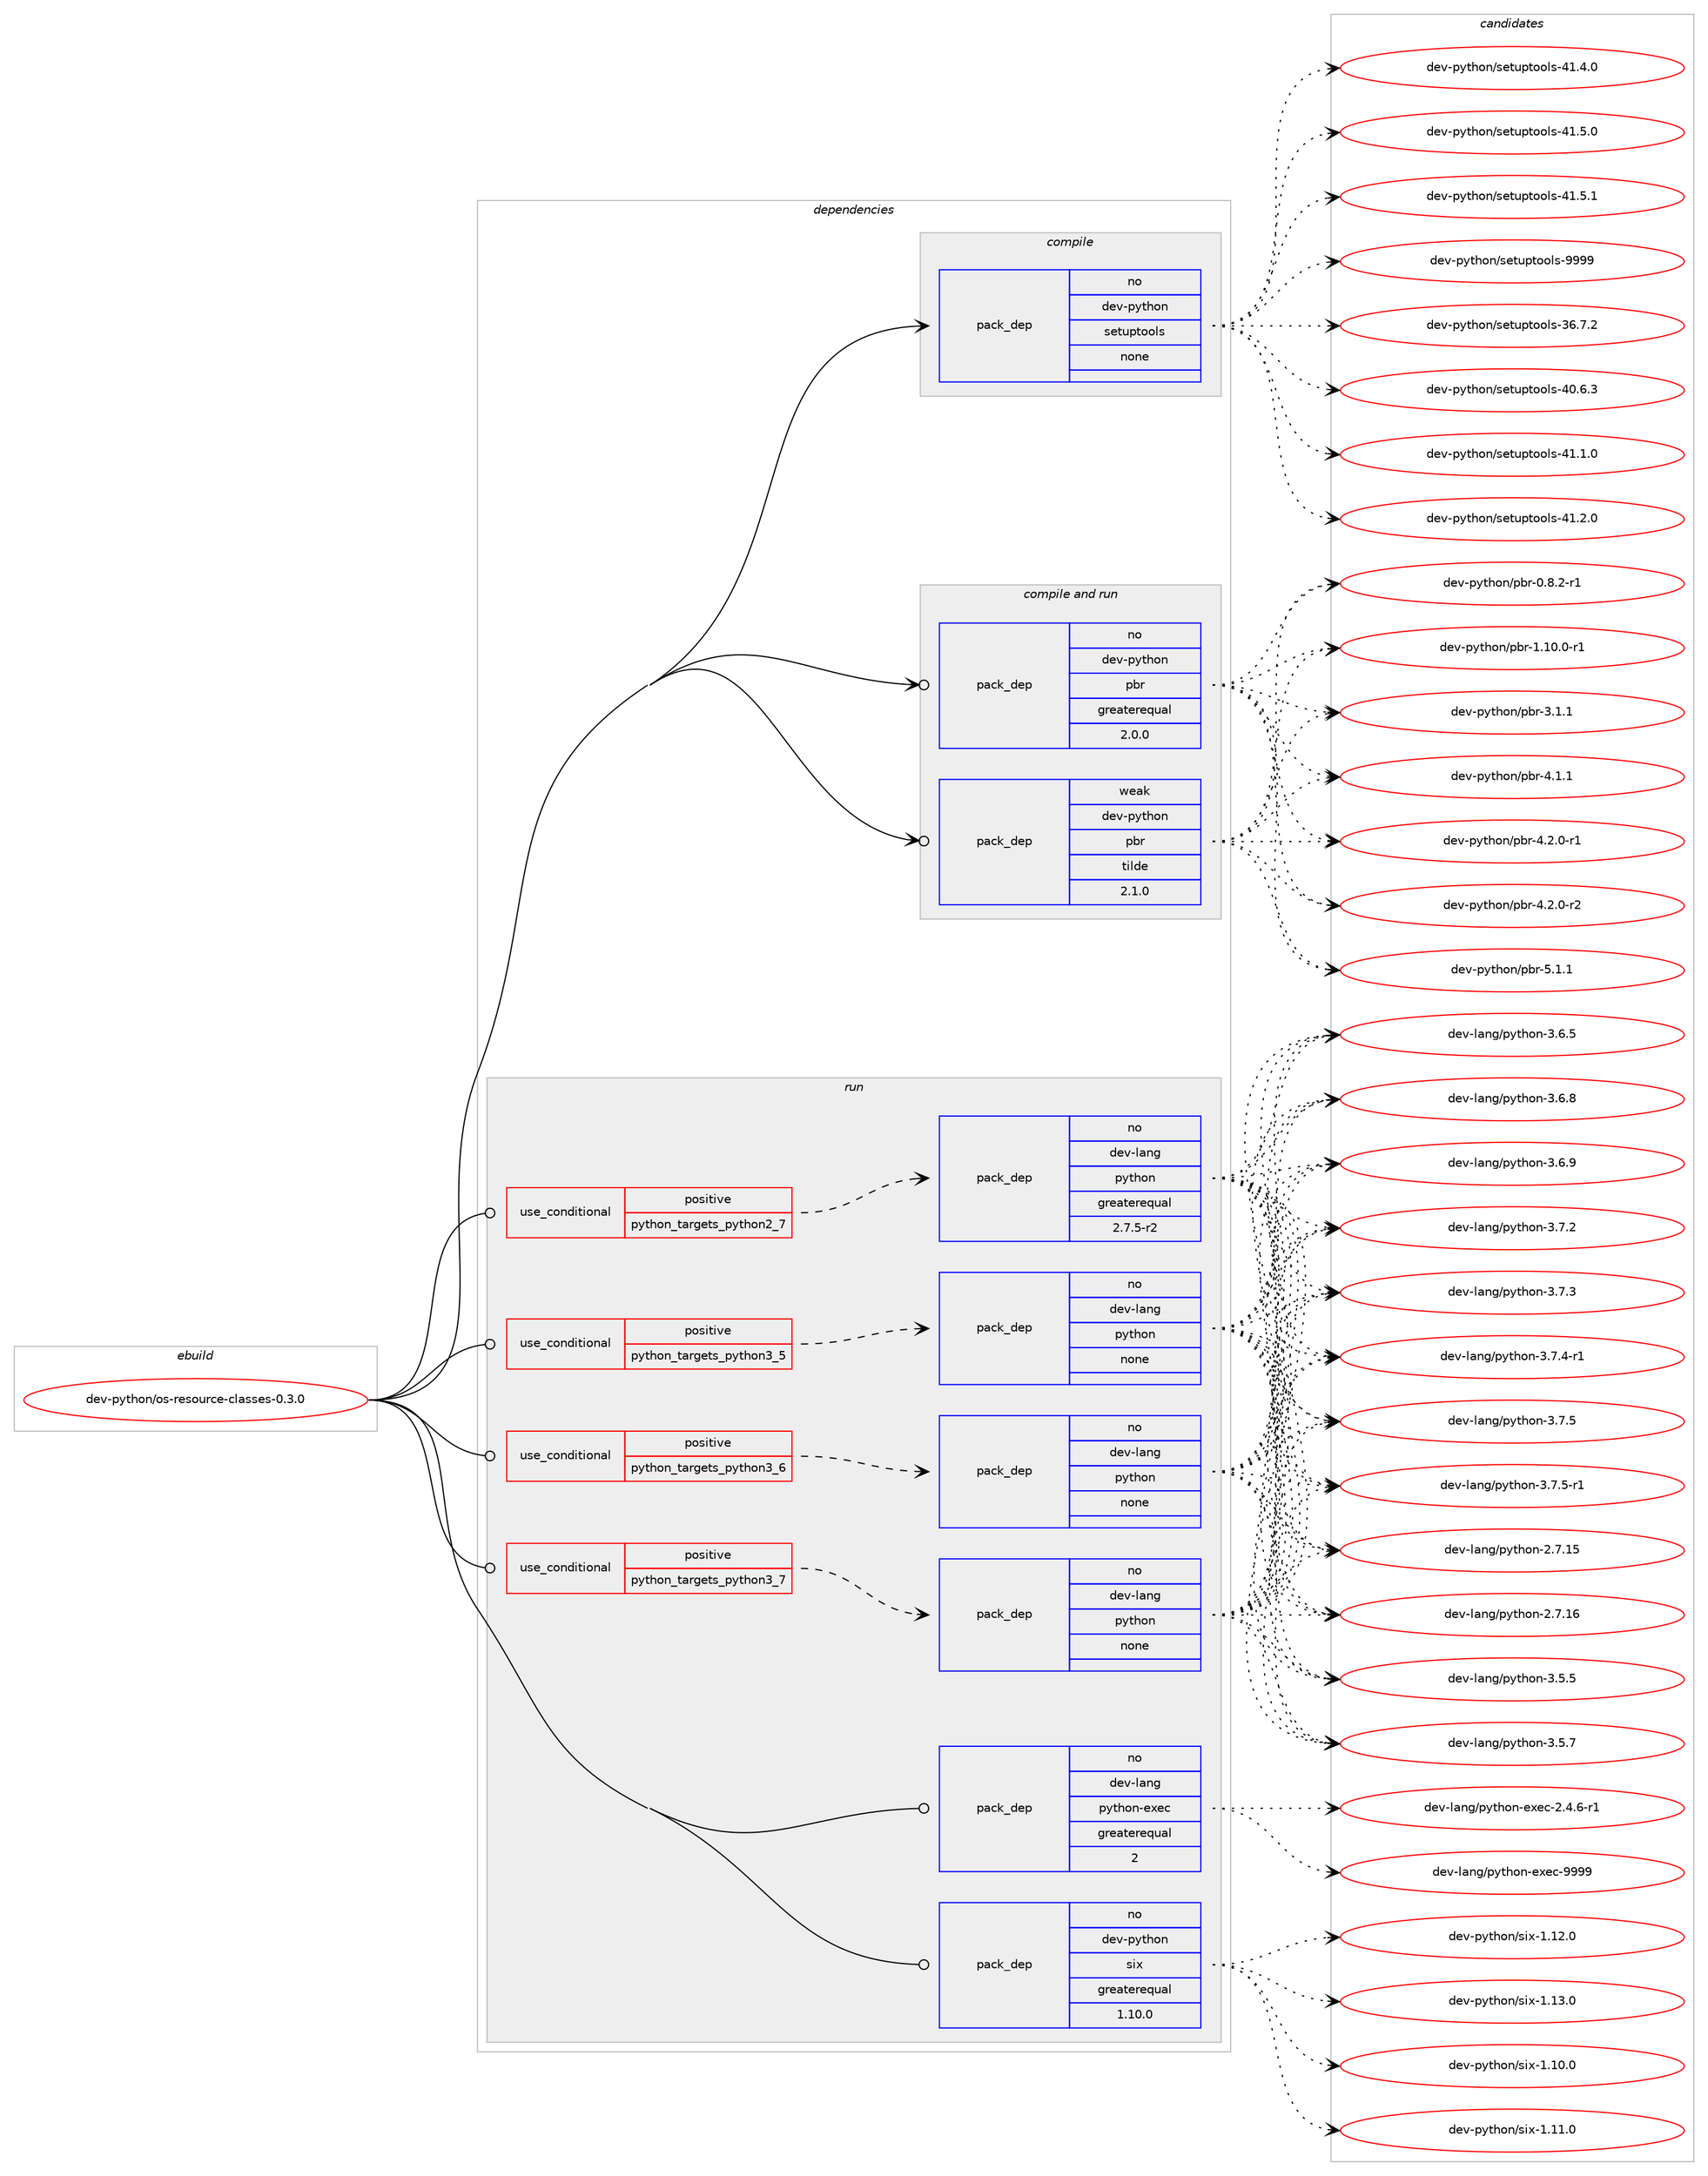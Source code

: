 digraph prolog {

# *************
# Graph options
# *************

newrank=true;
concentrate=true;
compound=true;
graph [rankdir=LR,fontname=Helvetica,fontsize=10,ranksep=1.5];#, ranksep=2.5, nodesep=0.2];
edge  [arrowhead=vee];
node  [fontname=Helvetica,fontsize=10];

# **********
# The ebuild
# **********

subgraph cluster_leftcol {
color=gray;
rank=same;
label=<<i>ebuild</i>>;
id [label="dev-python/os-resource-classes-0.3.0", color=red, width=4, href="../dev-python/os-resource-classes-0.3.0.svg"];
}

# ****************
# The dependencies
# ****************

subgraph cluster_midcol {
color=gray;
label=<<i>dependencies</i>>;
subgraph cluster_compile {
fillcolor="#eeeeee";
style=filled;
label=<<i>compile</i>>;
subgraph pack462801 {
dependency618252 [label=<<TABLE BORDER="0" CELLBORDER="1" CELLSPACING="0" CELLPADDING="4" WIDTH="220"><TR><TD ROWSPAN="6" CELLPADDING="30">pack_dep</TD></TR><TR><TD WIDTH="110">no</TD></TR><TR><TD>dev-python</TD></TR><TR><TD>setuptools</TD></TR><TR><TD>none</TD></TR><TR><TD></TD></TR></TABLE>>, shape=none, color=blue];
}
id:e -> dependency618252:w [weight=20,style="solid",arrowhead="vee"];
}
subgraph cluster_compileandrun {
fillcolor="#eeeeee";
style=filled;
label=<<i>compile and run</i>>;
subgraph pack462802 {
dependency618253 [label=<<TABLE BORDER="0" CELLBORDER="1" CELLSPACING="0" CELLPADDING="4" WIDTH="220"><TR><TD ROWSPAN="6" CELLPADDING="30">pack_dep</TD></TR><TR><TD WIDTH="110">no</TD></TR><TR><TD>dev-python</TD></TR><TR><TD>pbr</TD></TR><TR><TD>greaterequal</TD></TR><TR><TD>2.0.0</TD></TR></TABLE>>, shape=none, color=blue];
}
id:e -> dependency618253:w [weight=20,style="solid",arrowhead="odotvee"];
subgraph pack462803 {
dependency618254 [label=<<TABLE BORDER="0" CELLBORDER="1" CELLSPACING="0" CELLPADDING="4" WIDTH="220"><TR><TD ROWSPAN="6" CELLPADDING="30">pack_dep</TD></TR><TR><TD WIDTH="110">weak</TD></TR><TR><TD>dev-python</TD></TR><TR><TD>pbr</TD></TR><TR><TD>tilde</TD></TR><TR><TD>2.1.0</TD></TR></TABLE>>, shape=none, color=blue];
}
id:e -> dependency618254:w [weight=20,style="solid",arrowhead="odotvee"];
}
subgraph cluster_run {
fillcolor="#eeeeee";
style=filled;
label=<<i>run</i>>;
subgraph cond143643 {
dependency618255 [label=<<TABLE BORDER="0" CELLBORDER="1" CELLSPACING="0" CELLPADDING="4"><TR><TD ROWSPAN="3" CELLPADDING="10">use_conditional</TD></TR><TR><TD>positive</TD></TR><TR><TD>python_targets_python2_7</TD></TR></TABLE>>, shape=none, color=red];
subgraph pack462804 {
dependency618256 [label=<<TABLE BORDER="0" CELLBORDER="1" CELLSPACING="0" CELLPADDING="4" WIDTH="220"><TR><TD ROWSPAN="6" CELLPADDING="30">pack_dep</TD></TR><TR><TD WIDTH="110">no</TD></TR><TR><TD>dev-lang</TD></TR><TR><TD>python</TD></TR><TR><TD>greaterequal</TD></TR><TR><TD>2.7.5-r2</TD></TR></TABLE>>, shape=none, color=blue];
}
dependency618255:e -> dependency618256:w [weight=20,style="dashed",arrowhead="vee"];
}
id:e -> dependency618255:w [weight=20,style="solid",arrowhead="odot"];
subgraph cond143644 {
dependency618257 [label=<<TABLE BORDER="0" CELLBORDER="1" CELLSPACING="0" CELLPADDING="4"><TR><TD ROWSPAN="3" CELLPADDING="10">use_conditional</TD></TR><TR><TD>positive</TD></TR><TR><TD>python_targets_python3_5</TD></TR></TABLE>>, shape=none, color=red];
subgraph pack462805 {
dependency618258 [label=<<TABLE BORDER="0" CELLBORDER="1" CELLSPACING="0" CELLPADDING="4" WIDTH="220"><TR><TD ROWSPAN="6" CELLPADDING="30">pack_dep</TD></TR><TR><TD WIDTH="110">no</TD></TR><TR><TD>dev-lang</TD></TR><TR><TD>python</TD></TR><TR><TD>none</TD></TR><TR><TD></TD></TR></TABLE>>, shape=none, color=blue];
}
dependency618257:e -> dependency618258:w [weight=20,style="dashed",arrowhead="vee"];
}
id:e -> dependency618257:w [weight=20,style="solid",arrowhead="odot"];
subgraph cond143645 {
dependency618259 [label=<<TABLE BORDER="0" CELLBORDER="1" CELLSPACING="0" CELLPADDING="4"><TR><TD ROWSPAN="3" CELLPADDING="10">use_conditional</TD></TR><TR><TD>positive</TD></TR><TR><TD>python_targets_python3_6</TD></TR></TABLE>>, shape=none, color=red];
subgraph pack462806 {
dependency618260 [label=<<TABLE BORDER="0" CELLBORDER="1" CELLSPACING="0" CELLPADDING="4" WIDTH="220"><TR><TD ROWSPAN="6" CELLPADDING="30">pack_dep</TD></TR><TR><TD WIDTH="110">no</TD></TR><TR><TD>dev-lang</TD></TR><TR><TD>python</TD></TR><TR><TD>none</TD></TR><TR><TD></TD></TR></TABLE>>, shape=none, color=blue];
}
dependency618259:e -> dependency618260:w [weight=20,style="dashed",arrowhead="vee"];
}
id:e -> dependency618259:w [weight=20,style="solid",arrowhead="odot"];
subgraph cond143646 {
dependency618261 [label=<<TABLE BORDER="0" CELLBORDER="1" CELLSPACING="0" CELLPADDING="4"><TR><TD ROWSPAN="3" CELLPADDING="10">use_conditional</TD></TR><TR><TD>positive</TD></TR><TR><TD>python_targets_python3_7</TD></TR></TABLE>>, shape=none, color=red];
subgraph pack462807 {
dependency618262 [label=<<TABLE BORDER="0" CELLBORDER="1" CELLSPACING="0" CELLPADDING="4" WIDTH="220"><TR><TD ROWSPAN="6" CELLPADDING="30">pack_dep</TD></TR><TR><TD WIDTH="110">no</TD></TR><TR><TD>dev-lang</TD></TR><TR><TD>python</TD></TR><TR><TD>none</TD></TR><TR><TD></TD></TR></TABLE>>, shape=none, color=blue];
}
dependency618261:e -> dependency618262:w [weight=20,style="dashed",arrowhead="vee"];
}
id:e -> dependency618261:w [weight=20,style="solid",arrowhead="odot"];
subgraph pack462808 {
dependency618263 [label=<<TABLE BORDER="0" CELLBORDER="1" CELLSPACING="0" CELLPADDING="4" WIDTH="220"><TR><TD ROWSPAN="6" CELLPADDING="30">pack_dep</TD></TR><TR><TD WIDTH="110">no</TD></TR><TR><TD>dev-lang</TD></TR><TR><TD>python-exec</TD></TR><TR><TD>greaterequal</TD></TR><TR><TD>2</TD></TR></TABLE>>, shape=none, color=blue];
}
id:e -> dependency618263:w [weight=20,style="solid",arrowhead="odot"];
subgraph pack462809 {
dependency618264 [label=<<TABLE BORDER="0" CELLBORDER="1" CELLSPACING="0" CELLPADDING="4" WIDTH="220"><TR><TD ROWSPAN="6" CELLPADDING="30">pack_dep</TD></TR><TR><TD WIDTH="110">no</TD></TR><TR><TD>dev-python</TD></TR><TR><TD>six</TD></TR><TR><TD>greaterequal</TD></TR><TR><TD>1.10.0</TD></TR></TABLE>>, shape=none, color=blue];
}
id:e -> dependency618264:w [weight=20,style="solid",arrowhead="odot"];
}
}

# **************
# The candidates
# **************

subgraph cluster_choices {
rank=same;
color=gray;
label=<<i>candidates</i>>;

subgraph choice462801 {
color=black;
nodesep=1;
choice100101118451121211161041111104711510111611711211611111110811545515446554650 [label="dev-python/setuptools-36.7.2", color=red, width=4,href="../dev-python/setuptools-36.7.2.svg"];
choice100101118451121211161041111104711510111611711211611111110811545524846544651 [label="dev-python/setuptools-40.6.3", color=red, width=4,href="../dev-python/setuptools-40.6.3.svg"];
choice100101118451121211161041111104711510111611711211611111110811545524946494648 [label="dev-python/setuptools-41.1.0", color=red, width=4,href="../dev-python/setuptools-41.1.0.svg"];
choice100101118451121211161041111104711510111611711211611111110811545524946504648 [label="dev-python/setuptools-41.2.0", color=red, width=4,href="../dev-python/setuptools-41.2.0.svg"];
choice100101118451121211161041111104711510111611711211611111110811545524946524648 [label="dev-python/setuptools-41.4.0", color=red, width=4,href="../dev-python/setuptools-41.4.0.svg"];
choice100101118451121211161041111104711510111611711211611111110811545524946534648 [label="dev-python/setuptools-41.5.0", color=red, width=4,href="../dev-python/setuptools-41.5.0.svg"];
choice100101118451121211161041111104711510111611711211611111110811545524946534649 [label="dev-python/setuptools-41.5.1", color=red, width=4,href="../dev-python/setuptools-41.5.1.svg"];
choice10010111845112121116104111110471151011161171121161111111081154557575757 [label="dev-python/setuptools-9999", color=red, width=4,href="../dev-python/setuptools-9999.svg"];
dependency618252:e -> choice100101118451121211161041111104711510111611711211611111110811545515446554650:w [style=dotted,weight="100"];
dependency618252:e -> choice100101118451121211161041111104711510111611711211611111110811545524846544651:w [style=dotted,weight="100"];
dependency618252:e -> choice100101118451121211161041111104711510111611711211611111110811545524946494648:w [style=dotted,weight="100"];
dependency618252:e -> choice100101118451121211161041111104711510111611711211611111110811545524946504648:w [style=dotted,weight="100"];
dependency618252:e -> choice100101118451121211161041111104711510111611711211611111110811545524946524648:w [style=dotted,weight="100"];
dependency618252:e -> choice100101118451121211161041111104711510111611711211611111110811545524946534648:w [style=dotted,weight="100"];
dependency618252:e -> choice100101118451121211161041111104711510111611711211611111110811545524946534649:w [style=dotted,weight="100"];
dependency618252:e -> choice10010111845112121116104111110471151011161171121161111111081154557575757:w [style=dotted,weight="100"];
}
subgraph choice462802 {
color=black;
nodesep=1;
choice1001011184511212111610411111047112981144548465646504511449 [label="dev-python/pbr-0.8.2-r1", color=red, width=4,href="../dev-python/pbr-0.8.2-r1.svg"];
choice100101118451121211161041111104711298114454946494846484511449 [label="dev-python/pbr-1.10.0-r1", color=red, width=4,href="../dev-python/pbr-1.10.0-r1.svg"];
choice100101118451121211161041111104711298114455146494649 [label="dev-python/pbr-3.1.1", color=red, width=4,href="../dev-python/pbr-3.1.1.svg"];
choice100101118451121211161041111104711298114455246494649 [label="dev-python/pbr-4.1.1", color=red, width=4,href="../dev-python/pbr-4.1.1.svg"];
choice1001011184511212111610411111047112981144552465046484511449 [label="dev-python/pbr-4.2.0-r1", color=red, width=4,href="../dev-python/pbr-4.2.0-r1.svg"];
choice1001011184511212111610411111047112981144552465046484511450 [label="dev-python/pbr-4.2.0-r2", color=red, width=4,href="../dev-python/pbr-4.2.0-r2.svg"];
choice100101118451121211161041111104711298114455346494649 [label="dev-python/pbr-5.1.1", color=red, width=4,href="../dev-python/pbr-5.1.1.svg"];
dependency618253:e -> choice1001011184511212111610411111047112981144548465646504511449:w [style=dotted,weight="100"];
dependency618253:e -> choice100101118451121211161041111104711298114454946494846484511449:w [style=dotted,weight="100"];
dependency618253:e -> choice100101118451121211161041111104711298114455146494649:w [style=dotted,weight="100"];
dependency618253:e -> choice100101118451121211161041111104711298114455246494649:w [style=dotted,weight="100"];
dependency618253:e -> choice1001011184511212111610411111047112981144552465046484511449:w [style=dotted,weight="100"];
dependency618253:e -> choice1001011184511212111610411111047112981144552465046484511450:w [style=dotted,weight="100"];
dependency618253:e -> choice100101118451121211161041111104711298114455346494649:w [style=dotted,weight="100"];
}
subgraph choice462803 {
color=black;
nodesep=1;
choice1001011184511212111610411111047112981144548465646504511449 [label="dev-python/pbr-0.8.2-r1", color=red, width=4,href="../dev-python/pbr-0.8.2-r1.svg"];
choice100101118451121211161041111104711298114454946494846484511449 [label="dev-python/pbr-1.10.0-r1", color=red, width=4,href="../dev-python/pbr-1.10.0-r1.svg"];
choice100101118451121211161041111104711298114455146494649 [label="dev-python/pbr-3.1.1", color=red, width=4,href="../dev-python/pbr-3.1.1.svg"];
choice100101118451121211161041111104711298114455246494649 [label="dev-python/pbr-4.1.1", color=red, width=4,href="../dev-python/pbr-4.1.1.svg"];
choice1001011184511212111610411111047112981144552465046484511449 [label="dev-python/pbr-4.2.0-r1", color=red, width=4,href="../dev-python/pbr-4.2.0-r1.svg"];
choice1001011184511212111610411111047112981144552465046484511450 [label="dev-python/pbr-4.2.0-r2", color=red, width=4,href="../dev-python/pbr-4.2.0-r2.svg"];
choice100101118451121211161041111104711298114455346494649 [label="dev-python/pbr-5.1.1", color=red, width=4,href="../dev-python/pbr-5.1.1.svg"];
dependency618254:e -> choice1001011184511212111610411111047112981144548465646504511449:w [style=dotted,weight="100"];
dependency618254:e -> choice100101118451121211161041111104711298114454946494846484511449:w [style=dotted,weight="100"];
dependency618254:e -> choice100101118451121211161041111104711298114455146494649:w [style=dotted,weight="100"];
dependency618254:e -> choice100101118451121211161041111104711298114455246494649:w [style=dotted,weight="100"];
dependency618254:e -> choice1001011184511212111610411111047112981144552465046484511449:w [style=dotted,weight="100"];
dependency618254:e -> choice1001011184511212111610411111047112981144552465046484511450:w [style=dotted,weight="100"];
dependency618254:e -> choice100101118451121211161041111104711298114455346494649:w [style=dotted,weight="100"];
}
subgraph choice462804 {
color=black;
nodesep=1;
choice10010111845108971101034711212111610411111045504655464953 [label="dev-lang/python-2.7.15", color=red, width=4,href="../dev-lang/python-2.7.15.svg"];
choice10010111845108971101034711212111610411111045504655464954 [label="dev-lang/python-2.7.16", color=red, width=4,href="../dev-lang/python-2.7.16.svg"];
choice100101118451089711010347112121116104111110455146534653 [label="dev-lang/python-3.5.5", color=red, width=4,href="../dev-lang/python-3.5.5.svg"];
choice100101118451089711010347112121116104111110455146534655 [label="dev-lang/python-3.5.7", color=red, width=4,href="../dev-lang/python-3.5.7.svg"];
choice100101118451089711010347112121116104111110455146544653 [label="dev-lang/python-3.6.5", color=red, width=4,href="../dev-lang/python-3.6.5.svg"];
choice100101118451089711010347112121116104111110455146544656 [label="dev-lang/python-3.6.8", color=red, width=4,href="../dev-lang/python-3.6.8.svg"];
choice100101118451089711010347112121116104111110455146544657 [label="dev-lang/python-3.6.9", color=red, width=4,href="../dev-lang/python-3.6.9.svg"];
choice100101118451089711010347112121116104111110455146554650 [label="dev-lang/python-3.7.2", color=red, width=4,href="../dev-lang/python-3.7.2.svg"];
choice100101118451089711010347112121116104111110455146554651 [label="dev-lang/python-3.7.3", color=red, width=4,href="../dev-lang/python-3.7.3.svg"];
choice1001011184510897110103471121211161041111104551465546524511449 [label="dev-lang/python-3.7.4-r1", color=red, width=4,href="../dev-lang/python-3.7.4-r1.svg"];
choice100101118451089711010347112121116104111110455146554653 [label="dev-lang/python-3.7.5", color=red, width=4,href="../dev-lang/python-3.7.5.svg"];
choice1001011184510897110103471121211161041111104551465546534511449 [label="dev-lang/python-3.7.5-r1", color=red, width=4,href="../dev-lang/python-3.7.5-r1.svg"];
dependency618256:e -> choice10010111845108971101034711212111610411111045504655464953:w [style=dotted,weight="100"];
dependency618256:e -> choice10010111845108971101034711212111610411111045504655464954:w [style=dotted,weight="100"];
dependency618256:e -> choice100101118451089711010347112121116104111110455146534653:w [style=dotted,weight="100"];
dependency618256:e -> choice100101118451089711010347112121116104111110455146534655:w [style=dotted,weight="100"];
dependency618256:e -> choice100101118451089711010347112121116104111110455146544653:w [style=dotted,weight="100"];
dependency618256:e -> choice100101118451089711010347112121116104111110455146544656:w [style=dotted,weight="100"];
dependency618256:e -> choice100101118451089711010347112121116104111110455146544657:w [style=dotted,weight="100"];
dependency618256:e -> choice100101118451089711010347112121116104111110455146554650:w [style=dotted,weight="100"];
dependency618256:e -> choice100101118451089711010347112121116104111110455146554651:w [style=dotted,weight="100"];
dependency618256:e -> choice1001011184510897110103471121211161041111104551465546524511449:w [style=dotted,weight="100"];
dependency618256:e -> choice100101118451089711010347112121116104111110455146554653:w [style=dotted,weight="100"];
dependency618256:e -> choice1001011184510897110103471121211161041111104551465546534511449:w [style=dotted,weight="100"];
}
subgraph choice462805 {
color=black;
nodesep=1;
choice10010111845108971101034711212111610411111045504655464953 [label="dev-lang/python-2.7.15", color=red, width=4,href="../dev-lang/python-2.7.15.svg"];
choice10010111845108971101034711212111610411111045504655464954 [label="dev-lang/python-2.7.16", color=red, width=4,href="../dev-lang/python-2.7.16.svg"];
choice100101118451089711010347112121116104111110455146534653 [label="dev-lang/python-3.5.5", color=red, width=4,href="../dev-lang/python-3.5.5.svg"];
choice100101118451089711010347112121116104111110455146534655 [label="dev-lang/python-3.5.7", color=red, width=4,href="../dev-lang/python-3.5.7.svg"];
choice100101118451089711010347112121116104111110455146544653 [label="dev-lang/python-3.6.5", color=red, width=4,href="../dev-lang/python-3.6.5.svg"];
choice100101118451089711010347112121116104111110455146544656 [label="dev-lang/python-3.6.8", color=red, width=4,href="../dev-lang/python-3.6.8.svg"];
choice100101118451089711010347112121116104111110455146544657 [label="dev-lang/python-3.6.9", color=red, width=4,href="../dev-lang/python-3.6.9.svg"];
choice100101118451089711010347112121116104111110455146554650 [label="dev-lang/python-3.7.2", color=red, width=4,href="../dev-lang/python-3.7.2.svg"];
choice100101118451089711010347112121116104111110455146554651 [label="dev-lang/python-3.7.3", color=red, width=4,href="../dev-lang/python-3.7.3.svg"];
choice1001011184510897110103471121211161041111104551465546524511449 [label="dev-lang/python-3.7.4-r1", color=red, width=4,href="../dev-lang/python-3.7.4-r1.svg"];
choice100101118451089711010347112121116104111110455146554653 [label="dev-lang/python-3.7.5", color=red, width=4,href="../dev-lang/python-3.7.5.svg"];
choice1001011184510897110103471121211161041111104551465546534511449 [label="dev-lang/python-3.7.5-r1", color=red, width=4,href="../dev-lang/python-3.7.5-r1.svg"];
dependency618258:e -> choice10010111845108971101034711212111610411111045504655464953:w [style=dotted,weight="100"];
dependency618258:e -> choice10010111845108971101034711212111610411111045504655464954:w [style=dotted,weight="100"];
dependency618258:e -> choice100101118451089711010347112121116104111110455146534653:w [style=dotted,weight="100"];
dependency618258:e -> choice100101118451089711010347112121116104111110455146534655:w [style=dotted,weight="100"];
dependency618258:e -> choice100101118451089711010347112121116104111110455146544653:w [style=dotted,weight="100"];
dependency618258:e -> choice100101118451089711010347112121116104111110455146544656:w [style=dotted,weight="100"];
dependency618258:e -> choice100101118451089711010347112121116104111110455146544657:w [style=dotted,weight="100"];
dependency618258:e -> choice100101118451089711010347112121116104111110455146554650:w [style=dotted,weight="100"];
dependency618258:e -> choice100101118451089711010347112121116104111110455146554651:w [style=dotted,weight="100"];
dependency618258:e -> choice1001011184510897110103471121211161041111104551465546524511449:w [style=dotted,weight="100"];
dependency618258:e -> choice100101118451089711010347112121116104111110455146554653:w [style=dotted,weight="100"];
dependency618258:e -> choice1001011184510897110103471121211161041111104551465546534511449:w [style=dotted,weight="100"];
}
subgraph choice462806 {
color=black;
nodesep=1;
choice10010111845108971101034711212111610411111045504655464953 [label="dev-lang/python-2.7.15", color=red, width=4,href="../dev-lang/python-2.7.15.svg"];
choice10010111845108971101034711212111610411111045504655464954 [label="dev-lang/python-2.7.16", color=red, width=4,href="../dev-lang/python-2.7.16.svg"];
choice100101118451089711010347112121116104111110455146534653 [label="dev-lang/python-3.5.5", color=red, width=4,href="../dev-lang/python-3.5.5.svg"];
choice100101118451089711010347112121116104111110455146534655 [label="dev-lang/python-3.5.7", color=red, width=4,href="../dev-lang/python-3.5.7.svg"];
choice100101118451089711010347112121116104111110455146544653 [label="dev-lang/python-3.6.5", color=red, width=4,href="../dev-lang/python-3.6.5.svg"];
choice100101118451089711010347112121116104111110455146544656 [label="dev-lang/python-3.6.8", color=red, width=4,href="../dev-lang/python-3.6.8.svg"];
choice100101118451089711010347112121116104111110455146544657 [label="dev-lang/python-3.6.9", color=red, width=4,href="../dev-lang/python-3.6.9.svg"];
choice100101118451089711010347112121116104111110455146554650 [label="dev-lang/python-3.7.2", color=red, width=4,href="../dev-lang/python-3.7.2.svg"];
choice100101118451089711010347112121116104111110455146554651 [label="dev-lang/python-3.7.3", color=red, width=4,href="../dev-lang/python-3.7.3.svg"];
choice1001011184510897110103471121211161041111104551465546524511449 [label="dev-lang/python-3.7.4-r1", color=red, width=4,href="../dev-lang/python-3.7.4-r1.svg"];
choice100101118451089711010347112121116104111110455146554653 [label="dev-lang/python-3.7.5", color=red, width=4,href="../dev-lang/python-3.7.5.svg"];
choice1001011184510897110103471121211161041111104551465546534511449 [label="dev-lang/python-3.7.5-r1", color=red, width=4,href="../dev-lang/python-3.7.5-r1.svg"];
dependency618260:e -> choice10010111845108971101034711212111610411111045504655464953:w [style=dotted,weight="100"];
dependency618260:e -> choice10010111845108971101034711212111610411111045504655464954:w [style=dotted,weight="100"];
dependency618260:e -> choice100101118451089711010347112121116104111110455146534653:w [style=dotted,weight="100"];
dependency618260:e -> choice100101118451089711010347112121116104111110455146534655:w [style=dotted,weight="100"];
dependency618260:e -> choice100101118451089711010347112121116104111110455146544653:w [style=dotted,weight="100"];
dependency618260:e -> choice100101118451089711010347112121116104111110455146544656:w [style=dotted,weight="100"];
dependency618260:e -> choice100101118451089711010347112121116104111110455146544657:w [style=dotted,weight="100"];
dependency618260:e -> choice100101118451089711010347112121116104111110455146554650:w [style=dotted,weight="100"];
dependency618260:e -> choice100101118451089711010347112121116104111110455146554651:w [style=dotted,weight="100"];
dependency618260:e -> choice1001011184510897110103471121211161041111104551465546524511449:w [style=dotted,weight="100"];
dependency618260:e -> choice100101118451089711010347112121116104111110455146554653:w [style=dotted,weight="100"];
dependency618260:e -> choice1001011184510897110103471121211161041111104551465546534511449:w [style=dotted,weight="100"];
}
subgraph choice462807 {
color=black;
nodesep=1;
choice10010111845108971101034711212111610411111045504655464953 [label="dev-lang/python-2.7.15", color=red, width=4,href="../dev-lang/python-2.7.15.svg"];
choice10010111845108971101034711212111610411111045504655464954 [label="dev-lang/python-2.7.16", color=red, width=4,href="../dev-lang/python-2.7.16.svg"];
choice100101118451089711010347112121116104111110455146534653 [label="dev-lang/python-3.5.5", color=red, width=4,href="../dev-lang/python-3.5.5.svg"];
choice100101118451089711010347112121116104111110455146534655 [label="dev-lang/python-3.5.7", color=red, width=4,href="../dev-lang/python-3.5.7.svg"];
choice100101118451089711010347112121116104111110455146544653 [label="dev-lang/python-3.6.5", color=red, width=4,href="../dev-lang/python-3.6.5.svg"];
choice100101118451089711010347112121116104111110455146544656 [label="dev-lang/python-3.6.8", color=red, width=4,href="../dev-lang/python-3.6.8.svg"];
choice100101118451089711010347112121116104111110455146544657 [label="dev-lang/python-3.6.9", color=red, width=4,href="../dev-lang/python-3.6.9.svg"];
choice100101118451089711010347112121116104111110455146554650 [label="dev-lang/python-3.7.2", color=red, width=4,href="../dev-lang/python-3.7.2.svg"];
choice100101118451089711010347112121116104111110455146554651 [label="dev-lang/python-3.7.3", color=red, width=4,href="../dev-lang/python-3.7.3.svg"];
choice1001011184510897110103471121211161041111104551465546524511449 [label="dev-lang/python-3.7.4-r1", color=red, width=4,href="../dev-lang/python-3.7.4-r1.svg"];
choice100101118451089711010347112121116104111110455146554653 [label="dev-lang/python-3.7.5", color=red, width=4,href="../dev-lang/python-3.7.5.svg"];
choice1001011184510897110103471121211161041111104551465546534511449 [label="dev-lang/python-3.7.5-r1", color=red, width=4,href="../dev-lang/python-3.7.5-r1.svg"];
dependency618262:e -> choice10010111845108971101034711212111610411111045504655464953:w [style=dotted,weight="100"];
dependency618262:e -> choice10010111845108971101034711212111610411111045504655464954:w [style=dotted,weight="100"];
dependency618262:e -> choice100101118451089711010347112121116104111110455146534653:w [style=dotted,weight="100"];
dependency618262:e -> choice100101118451089711010347112121116104111110455146534655:w [style=dotted,weight="100"];
dependency618262:e -> choice100101118451089711010347112121116104111110455146544653:w [style=dotted,weight="100"];
dependency618262:e -> choice100101118451089711010347112121116104111110455146544656:w [style=dotted,weight="100"];
dependency618262:e -> choice100101118451089711010347112121116104111110455146544657:w [style=dotted,weight="100"];
dependency618262:e -> choice100101118451089711010347112121116104111110455146554650:w [style=dotted,weight="100"];
dependency618262:e -> choice100101118451089711010347112121116104111110455146554651:w [style=dotted,weight="100"];
dependency618262:e -> choice1001011184510897110103471121211161041111104551465546524511449:w [style=dotted,weight="100"];
dependency618262:e -> choice100101118451089711010347112121116104111110455146554653:w [style=dotted,weight="100"];
dependency618262:e -> choice1001011184510897110103471121211161041111104551465546534511449:w [style=dotted,weight="100"];
}
subgraph choice462808 {
color=black;
nodesep=1;
choice10010111845108971101034711212111610411111045101120101994550465246544511449 [label="dev-lang/python-exec-2.4.6-r1", color=red, width=4,href="../dev-lang/python-exec-2.4.6-r1.svg"];
choice10010111845108971101034711212111610411111045101120101994557575757 [label="dev-lang/python-exec-9999", color=red, width=4,href="../dev-lang/python-exec-9999.svg"];
dependency618263:e -> choice10010111845108971101034711212111610411111045101120101994550465246544511449:w [style=dotted,weight="100"];
dependency618263:e -> choice10010111845108971101034711212111610411111045101120101994557575757:w [style=dotted,weight="100"];
}
subgraph choice462809 {
color=black;
nodesep=1;
choice100101118451121211161041111104711510512045494649484648 [label="dev-python/six-1.10.0", color=red, width=4,href="../dev-python/six-1.10.0.svg"];
choice100101118451121211161041111104711510512045494649494648 [label="dev-python/six-1.11.0", color=red, width=4,href="../dev-python/six-1.11.0.svg"];
choice100101118451121211161041111104711510512045494649504648 [label="dev-python/six-1.12.0", color=red, width=4,href="../dev-python/six-1.12.0.svg"];
choice100101118451121211161041111104711510512045494649514648 [label="dev-python/six-1.13.0", color=red, width=4,href="../dev-python/six-1.13.0.svg"];
dependency618264:e -> choice100101118451121211161041111104711510512045494649484648:w [style=dotted,weight="100"];
dependency618264:e -> choice100101118451121211161041111104711510512045494649494648:w [style=dotted,weight="100"];
dependency618264:e -> choice100101118451121211161041111104711510512045494649504648:w [style=dotted,weight="100"];
dependency618264:e -> choice100101118451121211161041111104711510512045494649514648:w [style=dotted,weight="100"];
}
}

}
